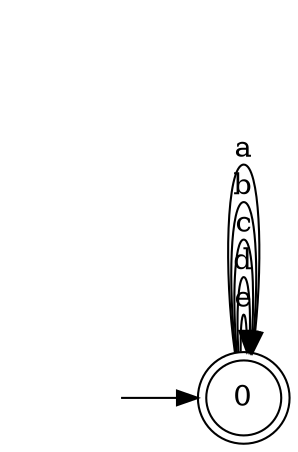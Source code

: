 digraph {
  rankdir=LR;
  0 [label="0", shape = doublecircle];
  0 -> 0 [label="e"];
  0 -> 0 [label="d"];
  0 -> 0 [label="c"];
  0 -> 0 [label="b"];
  0 -> 0 [label="a"];
  1 [label="", shape = plaintext];
  1 -> 0 [label=""];
}
